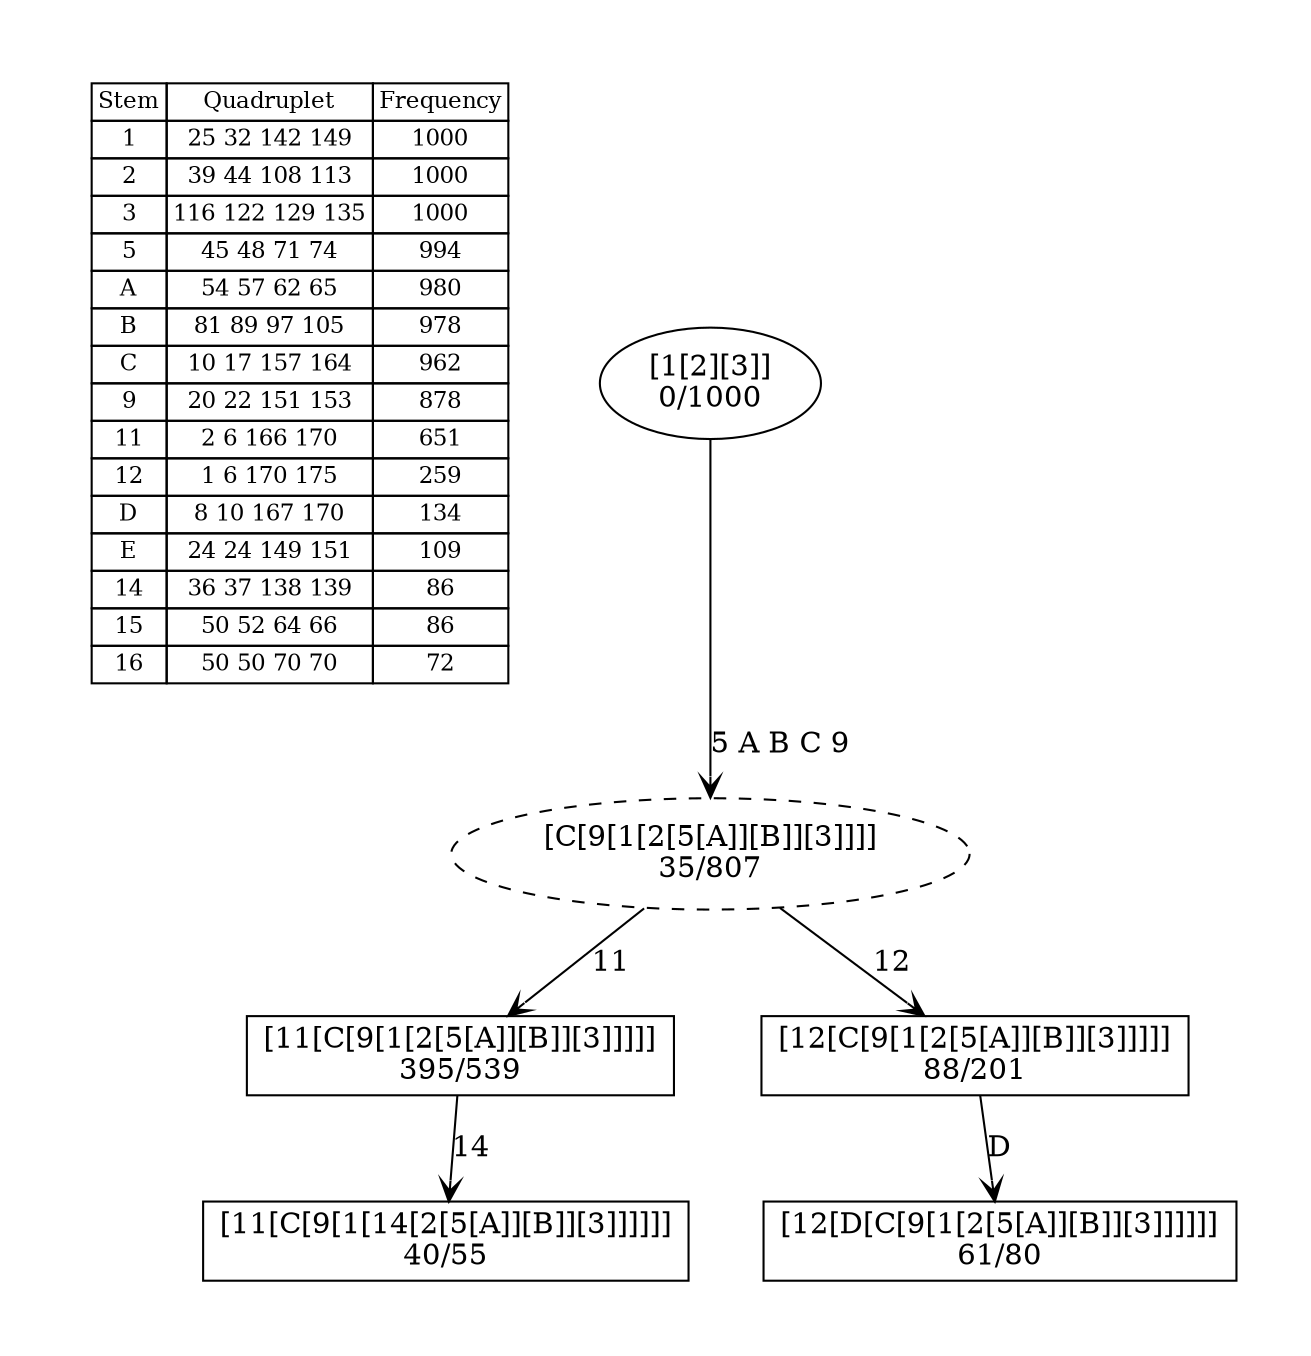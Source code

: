 digraph G {
	pad = 0.5;
	nodesep = 0.5;
"legend" [label = < <table border="0" cellborder="1" cellspacing="0"><tr><td>Stem</td><td>Quadruplet</td><td>Frequency</td></tr>
<tr><td>1</td><td>25 32 142 149</td><td>1000</td></tr>
<tr><td>2</td><td>39 44 108 113</td><td>1000</td></tr>
<tr><td>3</td><td>116 122 129 135</td><td>1000</td></tr>
<tr><td>5</td><td>45 48 71 74</td><td>994</td></tr>
<tr><td>A</td><td>54 57 62 65</td><td>980</td></tr>
<tr><td>B</td><td>81 89 97 105</td><td>978</td></tr>
<tr><td>C</td><td>10 17 157 164</td><td>962</td></tr>
<tr><td>9</td><td>20 22 151 153</td><td>878</td></tr>
<tr><td>11</td><td>2 6 166 170</td><td>651</td></tr>
<tr><td>12</td><td>1 6 170 175</td><td>259</td></tr>
<tr><td>D</td><td>8 10 167 170</td><td>134</td></tr>
<tr><td>E</td><td>24 24 149 151</td><td>109</td></tr>
<tr><td>14</td><td>36 37 138 139</td><td>86</td></tr>
<tr><td>15</td><td>50 52 64 66</td><td>86</td></tr>
<tr><td>16</td><td>50 50 70 70</td><td>72</td></tr>
</table>>, shape = plaintext, fontsize=11];
"1 2 3 5 A B C 9 11 " [shape = box];
"1 2 3 5 A B C 9 12 " [shape = box];
"1 2 3 5 A B C 9 12 D " [shape = box];
"1 2 3 5 A B C 9 11 14 " [shape = box];
"1 2 3 5 A B C 9 " [style = dashed];
"1 2 3 5 A B C 9 11 " [label = "[11[C[9[1[2[5[A]][B]][3]]]]]\n395/539"];
"1 2 3 5 A B C 9 12 " [label = "[12[C[9[1[2[5[A]][B]][3]]]]]\n88/201"];
"1 2 3 5 A B C 9 12 D " [label = "[12[D[C[9[1[2[5[A]][B]][3]]]]]]\n61/80"];
"1 2 3 5 A B C 9 11 14 " [label = "[11[C[9[1[14[2[5[A]][B]][3]]]]]]\n40/55"];
"1 2 3 5 A B C 9 " [label = "[C[9[1[2[5[A]][B]][3]]]]\n35/807"];
"1 2 3 " [label = "[1[2][3]]\n0/1000"];
"1 2 3 5 A B C 9 11 " -> "1 2 3 5 A B C 9 11 14 " [label = "14 ", arrowhead = vee];
"1 2 3 5 A B C 9 12 " -> "1 2 3 5 A B C 9 12 D " [label = "D ", arrowhead = vee];
"1 2 3 5 A B C 9 " -> "1 2 3 5 A B C 9 11 " [label = "11 ", arrowhead = vee];
"1 2 3 5 A B C 9 " -> "1 2 3 5 A B C 9 12 " [label = "12 ", arrowhead = vee];
"1 2 3 " -> "1 2 3 5 A B C 9 " [label = "5 A B C 9 ", arrowhead = vee];
}